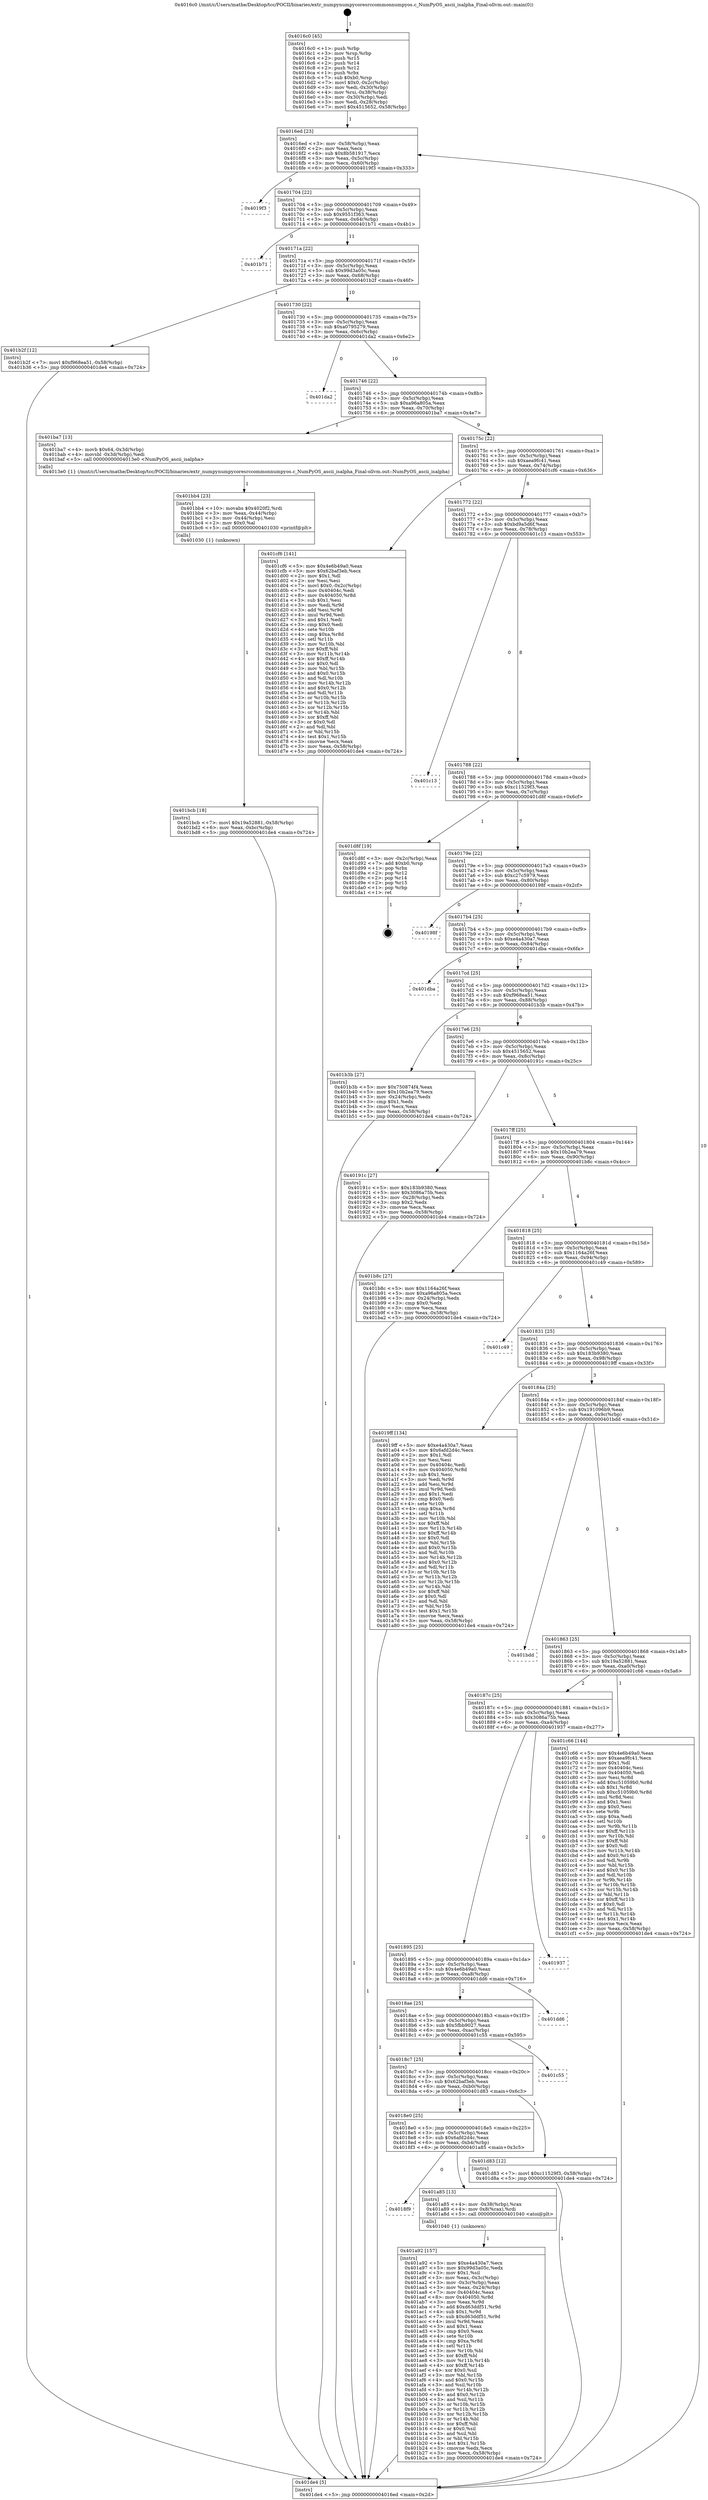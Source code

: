digraph "0x4016c0" {
  label = "0x4016c0 (/mnt/c/Users/mathe/Desktop/tcc/POCII/binaries/extr_numpynumpycoresrccommonnumpyos.c_NumPyOS_ascii_isalpha_Final-ollvm.out::main(0))"
  labelloc = "t"
  node[shape=record]

  Entry [label="",width=0.3,height=0.3,shape=circle,fillcolor=black,style=filled]
  "0x4016ed" [label="{
     0x4016ed [23]\l
     | [instrs]\l
     &nbsp;&nbsp;0x4016ed \<+3\>: mov -0x58(%rbp),%eax\l
     &nbsp;&nbsp;0x4016f0 \<+2\>: mov %eax,%ecx\l
     &nbsp;&nbsp;0x4016f2 \<+6\>: sub $0x8b581917,%ecx\l
     &nbsp;&nbsp;0x4016f8 \<+3\>: mov %eax,-0x5c(%rbp)\l
     &nbsp;&nbsp;0x4016fb \<+3\>: mov %ecx,-0x60(%rbp)\l
     &nbsp;&nbsp;0x4016fe \<+6\>: je 00000000004019f3 \<main+0x333\>\l
  }"]
  "0x4019f3" [label="{
     0x4019f3\l
  }", style=dashed]
  "0x401704" [label="{
     0x401704 [22]\l
     | [instrs]\l
     &nbsp;&nbsp;0x401704 \<+5\>: jmp 0000000000401709 \<main+0x49\>\l
     &nbsp;&nbsp;0x401709 \<+3\>: mov -0x5c(%rbp),%eax\l
     &nbsp;&nbsp;0x40170c \<+5\>: sub $0x9551f363,%eax\l
     &nbsp;&nbsp;0x401711 \<+3\>: mov %eax,-0x64(%rbp)\l
     &nbsp;&nbsp;0x401714 \<+6\>: je 0000000000401b71 \<main+0x4b1\>\l
  }"]
  Exit [label="",width=0.3,height=0.3,shape=circle,fillcolor=black,style=filled,peripheries=2]
  "0x401b71" [label="{
     0x401b71\l
  }", style=dashed]
  "0x40171a" [label="{
     0x40171a [22]\l
     | [instrs]\l
     &nbsp;&nbsp;0x40171a \<+5\>: jmp 000000000040171f \<main+0x5f\>\l
     &nbsp;&nbsp;0x40171f \<+3\>: mov -0x5c(%rbp),%eax\l
     &nbsp;&nbsp;0x401722 \<+5\>: sub $0x99d3a05c,%eax\l
     &nbsp;&nbsp;0x401727 \<+3\>: mov %eax,-0x68(%rbp)\l
     &nbsp;&nbsp;0x40172a \<+6\>: je 0000000000401b2f \<main+0x46f\>\l
  }"]
  "0x401bcb" [label="{
     0x401bcb [18]\l
     | [instrs]\l
     &nbsp;&nbsp;0x401bcb \<+7\>: movl $0x19a52881,-0x58(%rbp)\l
     &nbsp;&nbsp;0x401bd2 \<+6\>: mov %eax,-0xbc(%rbp)\l
     &nbsp;&nbsp;0x401bd8 \<+5\>: jmp 0000000000401de4 \<main+0x724\>\l
  }"]
  "0x401b2f" [label="{
     0x401b2f [12]\l
     | [instrs]\l
     &nbsp;&nbsp;0x401b2f \<+7\>: movl $0xf968ea51,-0x58(%rbp)\l
     &nbsp;&nbsp;0x401b36 \<+5\>: jmp 0000000000401de4 \<main+0x724\>\l
  }"]
  "0x401730" [label="{
     0x401730 [22]\l
     | [instrs]\l
     &nbsp;&nbsp;0x401730 \<+5\>: jmp 0000000000401735 \<main+0x75\>\l
     &nbsp;&nbsp;0x401735 \<+3\>: mov -0x5c(%rbp),%eax\l
     &nbsp;&nbsp;0x401738 \<+5\>: sub $0xa0795279,%eax\l
     &nbsp;&nbsp;0x40173d \<+3\>: mov %eax,-0x6c(%rbp)\l
     &nbsp;&nbsp;0x401740 \<+6\>: je 0000000000401da2 \<main+0x6e2\>\l
  }"]
  "0x401bb4" [label="{
     0x401bb4 [23]\l
     | [instrs]\l
     &nbsp;&nbsp;0x401bb4 \<+10\>: movabs $0x4020f2,%rdi\l
     &nbsp;&nbsp;0x401bbe \<+3\>: mov %eax,-0x44(%rbp)\l
     &nbsp;&nbsp;0x401bc1 \<+3\>: mov -0x44(%rbp),%esi\l
     &nbsp;&nbsp;0x401bc4 \<+2\>: mov $0x0,%al\l
     &nbsp;&nbsp;0x401bc6 \<+5\>: call 0000000000401030 \<printf@plt\>\l
     | [calls]\l
     &nbsp;&nbsp;0x401030 \{1\} (unknown)\l
  }"]
  "0x401da2" [label="{
     0x401da2\l
  }", style=dashed]
  "0x401746" [label="{
     0x401746 [22]\l
     | [instrs]\l
     &nbsp;&nbsp;0x401746 \<+5\>: jmp 000000000040174b \<main+0x8b\>\l
     &nbsp;&nbsp;0x40174b \<+3\>: mov -0x5c(%rbp),%eax\l
     &nbsp;&nbsp;0x40174e \<+5\>: sub $0xa96a805a,%eax\l
     &nbsp;&nbsp;0x401753 \<+3\>: mov %eax,-0x70(%rbp)\l
     &nbsp;&nbsp;0x401756 \<+6\>: je 0000000000401ba7 \<main+0x4e7\>\l
  }"]
  "0x401a92" [label="{
     0x401a92 [157]\l
     | [instrs]\l
     &nbsp;&nbsp;0x401a92 \<+5\>: mov $0xe4a430a7,%ecx\l
     &nbsp;&nbsp;0x401a97 \<+5\>: mov $0x99d3a05c,%edx\l
     &nbsp;&nbsp;0x401a9c \<+3\>: mov $0x1,%sil\l
     &nbsp;&nbsp;0x401a9f \<+3\>: mov %eax,-0x3c(%rbp)\l
     &nbsp;&nbsp;0x401aa2 \<+3\>: mov -0x3c(%rbp),%eax\l
     &nbsp;&nbsp;0x401aa5 \<+3\>: mov %eax,-0x24(%rbp)\l
     &nbsp;&nbsp;0x401aa8 \<+7\>: mov 0x40404c,%eax\l
     &nbsp;&nbsp;0x401aaf \<+8\>: mov 0x404050,%r8d\l
     &nbsp;&nbsp;0x401ab7 \<+3\>: mov %eax,%r9d\l
     &nbsp;&nbsp;0x401aba \<+7\>: add $0xd63ddf51,%r9d\l
     &nbsp;&nbsp;0x401ac1 \<+4\>: sub $0x1,%r9d\l
     &nbsp;&nbsp;0x401ac5 \<+7\>: sub $0xd63ddf51,%r9d\l
     &nbsp;&nbsp;0x401acc \<+4\>: imul %r9d,%eax\l
     &nbsp;&nbsp;0x401ad0 \<+3\>: and $0x1,%eax\l
     &nbsp;&nbsp;0x401ad3 \<+3\>: cmp $0x0,%eax\l
     &nbsp;&nbsp;0x401ad6 \<+4\>: sete %r10b\l
     &nbsp;&nbsp;0x401ada \<+4\>: cmp $0xa,%r8d\l
     &nbsp;&nbsp;0x401ade \<+4\>: setl %r11b\l
     &nbsp;&nbsp;0x401ae2 \<+3\>: mov %r10b,%bl\l
     &nbsp;&nbsp;0x401ae5 \<+3\>: xor $0xff,%bl\l
     &nbsp;&nbsp;0x401ae8 \<+3\>: mov %r11b,%r14b\l
     &nbsp;&nbsp;0x401aeb \<+4\>: xor $0xff,%r14b\l
     &nbsp;&nbsp;0x401aef \<+4\>: xor $0x0,%sil\l
     &nbsp;&nbsp;0x401af3 \<+3\>: mov %bl,%r15b\l
     &nbsp;&nbsp;0x401af6 \<+4\>: and $0x0,%r15b\l
     &nbsp;&nbsp;0x401afa \<+3\>: and %sil,%r10b\l
     &nbsp;&nbsp;0x401afd \<+3\>: mov %r14b,%r12b\l
     &nbsp;&nbsp;0x401b00 \<+4\>: and $0x0,%r12b\l
     &nbsp;&nbsp;0x401b04 \<+3\>: and %sil,%r11b\l
     &nbsp;&nbsp;0x401b07 \<+3\>: or %r10b,%r15b\l
     &nbsp;&nbsp;0x401b0a \<+3\>: or %r11b,%r12b\l
     &nbsp;&nbsp;0x401b0d \<+3\>: xor %r12b,%r15b\l
     &nbsp;&nbsp;0x401b10 \<+3\>: or %r14b,%bl\l
     &nbsp;&nbsp;0x401b13 \<+3\>: xor $0xff,%bl\l
     &nbsp;&nbsp;0x401b16 \<+4\>: or $0x0,%sil\l
     &nbsp;&nbsp;0x401b1a \<+3\>: and %sil,%bl\l
     &nbsp;&nbsp;0x401b1d \<+3\>: or %bl,%r15b\l
     &nbsp;&nbsp;0x401b20 \<+4\>: test $0x1,%r15b\l
     &nbsp;&nbsp;0x401b24 \<+3\>: cmovne %edx,%ecx\l
     &nbsp;&nbsp;0x401b27 \<+3\>: mov %ecx,-0x58(%rbp)\l
     &nbsp;&nbsp;0x401b2a \<+5\>: jmp 0000000000401de4 \<main+0x724\>\l
  }"]
  "0x401ba7" [label="{
     0x401ba7 [13]\l
     | [instrs]\l
     &nbsp;&nbsp;0x401ba7 \<+4\>: movb $0x64,-0x3d(%rbp)\l
     &nbsp;&nbsp;0x401bab \<+4\>: movsbl -0x3d(%rbp),%edi\l
     &nbsp;&nbsp;0x401baf \<+5\>: call 00000000004013e0 \<NumPyOS_ascii_isalpha\>\l
     | [calls]\l
     &nbsp;&nbsp;0x4013e0 \{1\} (/mnt/c/Users/mathe/Desktop/tcc/POCII/binaries/extr_numpynumpycoresrccommonnumpyos.c_NumPyOS_ascii_isalpha_Final-ollvm.out::NumPyOS_ascii_isalpha)\l
  }"]
  "0x40175c" [label="{
     0x40175c [22]\l
     | [instrs]\l
     &nbsp;&nbsp;0x40175c \<+5\>: jmp 0000000000401761 \<main+0xa1\>\l
     &nbsp;&nbsp;0x401761 \<+3\>: mov -0x5c(%rbp),%eax\l
     &nbsp;&nbsp;0x401764 \<+5\>: sub $0xaea9fc41,%eax\l
     &nbsp;&nbsp;0x401769 \<+3\>: mov %eax,-0x74(%rbp)\l
     &nbsp;&nbsp;0x40176c \<+6\>: je 0000000000401cf6 \<main+0x636\>\l
  }"]
  "0x4018f9" [label="{
     0x4018f9\l
  }", style=dashed]
  "0x401cf6" [label="{
     0x401cf6 [141]\l
     | [instrs]\l
     &nbsp;&nbsp;0x401cf6 \<+5\>: mov $0x4e6b49a0,%eax\l
     &nbsp;&nbsp;0x401cfb \<+5\>: mov $0x62baf3eb,%ecx\l
     &nbsp;&nbsp;0x401d00 \<+2\>: mov $0x1,%dl\l
     &nbsp;&nbsp;0x401d02 \<+2\>: xor %esi,%esi\l
     &nbsp;&nbsp;0x401d04 \<+7\>: movl $0x0,-0x2c(%rbp)\l
     &nbsp;&nbsp;0x401d0b \<+7\>: mov 0x40404c,%edi\l
     &nbsp;&nbsp;0x401d12 \<+8\>: mov 0x404050,%r8d\l
     &nbsp;&nbsp;0x401d1a \<+3\>: sub $0x1,%esi\l
     &nbsp;&nbsp;0x401d1d \<+3\>: mov %edi,%r9d\l
     &nbsp;&nbsp;0x401d20 \<+3\>: add %esi,%r9d\l
     &nbsp;&nbsp;0x401d23 \<+4\>: imul %r9d,%edi\l
     &nbsp;&nbsp;0x401d27 \<+3\>: and $0x1,%edi\l
     &nbsp;&nbsp;0x401d2a \<+3\>: cmp $0x0,%edi\l
     &nbsp;&nbsp;0x401d2d \<+4\>: sete %r10b\l
     &nbsp;&nbsp;0x401d31 \<+4\>: cmp $0xa,%r8d\l
     &nbsp;&nbsp;0x401d35 \<+4\>: setl %r11b\l
     &nbsp;&nbsp;0x401d39 \<+3\>: mov %r10b,%bl\l
     &nbsp;&nbsp;0x401d3c \<+3\>: xor $0xff,%bl\l
     &nbsp;&nbsp;0x401d3f \<+3\>: mov %r11b,%r14b\l
     &nbsp;&nbsp;0x401d42 \<+4\>: xor $0xff,%r14b\l
     &nbsp;&nbsp;0x401d46 \<+3\>: xor $0x0,%dl\l
     &nbsp;&nbsp;0x401d49 \<+3\>: mov %bl,%r15b\l
     &nbsp;&nbsp;0x401d4c \<+4\>: and $0x0,%r15b\l
     &nbsp;&nbsp;0x401d50 \<+3\>: and %dl,%r10b\l
     &nbsp;&nbsp;0x401d53 \<+3\>: mov %r14b,%r12b\l
     &nbsp;&nbsp;0x401d56 \<+4\>: and $0x0,%r12b\l
     &nbsp;&nbsp;0x401d5a \<+3\>: and %dl,%r11b\l
     &nbsp;&nbsp;0x401d5d \<+3\>: or %r10b,%r15b\l
     &nbsp;&nbsp;0x401d60 \<+3\>: or %r11b,%r12b\l
     &nbsp;&nbsp;0x401d63 \<+3\>: xor %r12b,%r15b\l
     &nbsp;&nbsp;0x401d66 \<+3\>: or %r14b,%bl\l
     &nbsp;&nbsp;0x401d69 \<+3\>: xor $0xff,%bl\l
     &nbsp;&nbsp;0x401d6c \<+3\>: or $0x0,%dl\l
     &nbsp;&nbsp;0x401d6f \<+2\>: and %dl,%bl\l
     &nbsp;&nbsp;0x401d71 \<+3\>: or %bl,%r15b\l
     &nbsp;&nbsp;0x401d74 \<+4\>: test $0x1,%r15b\l
     &nbsp;&nbsp;0x401d78 \<+3\>: cmovne %ecx,%eax\l
     &nbsp;&nbsp;0x401d7b \<+3\>: mov %eax,-0x58(%rbp)\l
     &nbsp;&nbsp;0x401d7e \<+5\>: jmp 0000000000401de4 \<main+0x724\>\l
  }"]
  "0x401772" [label="{
     0x401772 [22]\l
     | [instrs]\l
     &nbsp;&nbsp;0x401772 \<+5\>: jmp 0000000000401777 \<main+0xb7\>\l
     &nbsp;&nbsp;0x401777 \<+3\>: mov -0x5c(%rbp),%eax\l
     &nbsp;&nbsp;0x40177a \<+5\>: sub $0xbd9a5d6f,%eax\l
     &nbsp;&nbsp;0x40177f \<+3\>: mov %eax,-0x78(%rbp)\l
     &nbsp;&nbsp;0x401782 \<+6\>: je 0000000000401c13 \<main+0x553\>\l
  }"]
  "0x401a85" [label="{
     0x401a85 [13]\l
     | [instrs]\l
     &nbsp;&nbsp;0x401a85 \<+4\>: mov -0x38(%rbp),%rax\l
     &nbsp;&nbsp;0x401a89 \<+4\>: mov 0x8(%rax),%rdi\l
     &nbsp;&nbsp;0x401a8d \<+5\>: call 0000000000401040 \<atoi@plt\>\l
     | [calls]\l
     &nbsp;&nbsp;0x401040 \{1\} (unknown)\l
  }"]
  "0x401c13" [label="{
     0x401c13\l
  }", style=dashed]
  "0x401788" [label="{
     0x401788 [22]\l
     | [instrs]\l
     &nbsp;&nbsp;0x401788 \<+5\>: jmp 000000000040178d \<main+0xcd\>\l
     &nbsp;&nbsp;0x40178d \<+3\>: mov -0x5c(%rbp),%eax\l
     &nbsp;&nbsp;0x401790 \<+5\>: sub $0xc11529f3,%eax\l
     &nbsp;&nbsp;0x401795 \<+3\>: mov %eax,-0x7c(%rbp)\l
     &nbsp;&nbsp;0x401798 \<+6\>: je 0000000000401d8f \<main+0x6cf\>\l
  }"]
  "0x4018e0" [label="{
     0x4018e0 [25]\l
     | [instrs]\l
     &nbsp;&nbsp;0x4018e0 \<+5\>: jmp 00000000004018e5 \<main+0x225\>\l
     &nbsp;&nbsp;0x4018e5 \<+3\>: mov -0x5c(%rbp),%eax\l
     &nbsp;&nbsp;0x4018e8 \<+5\>: sub $0x6afd2d4c,%eax\l
     &nbsp;&nbsp;0x4018ed \<+6\>: mov %eax,-0xb4(%rbp)\l
     &nbsp;&nbsp;0x4018f3 \<+6\>: je 0000000000401a85 \<main+0x3c5\>\l
  }"]
  "0x401d8f" [label="{
     0x401d8f [19]\l
     | [instrs]\l
     &nbsp;&nbsp;0x401d8f \<+3\>: mov -0x2c(%rbp),%eax\l
     &nbsp;&nbsp;0x401d92 \<+7\>: add $0xb0,%rsp\l
     &nbsp;&nbsp;0x401d99 \<+1\>: pop %rbx\l
     &nbsp;&nbsp;0x401d9a \<+2\>: pop %r12\l
     &nbsp;&nbsp;0x401d9c \<+2\>: pop %r14\l
     &nbsp;&nbsp;0x401d9e \<+2\>: pop %r15\l
     &nbsp;&nbsp;0x401da0 \<+1\>: pop %rbp\l
     &nbsp;&nbsp;0x401da1 \<+1\>: ret\l
  }"]
  "0x40179e" [label="{
     0x40179e [22]\l
     | [instrs]\l
     &nbsp;&nbsp;0x40179e \<+5\>: jmp 00000000004017a3 \<main+0xe3\>\l
     &nbsp;&nbsp;0x4017a3 \<+3\>: mov -0x5c(%rbp),%eax\l
     &nbsp;&nbsp;0x4017a6 \<+5\>: sub $0xc27c5979,%eax\l
     &nbsp;&nbsp;0x4017ab \<+3\>: mov %eax,-0x80(%rbp)\l
     &nbsp;&nbsp;0x4017ae \<+6\>: je 000000000040198f \<main+0x2cf\>\l
  }"]
  "0x401d83" [label="{
     0x401d83 [12]\l
     | [instrs]\l
     &nbsp;&nbsp;0x401d83 \<+7\>: movl $0xc11529f3,-0x58(%rbp)\l
     &nbsp;&nbsp;0x401d8a \<+5\>: jmp 0000000000401de4 \<main+0x724\>\l
  }"]
  "0x40198f" [label="{
     0x40198f\l
  }", style=dashed]
  "0x4017b4" [label="{
     0x4017b4 [25]\l
     | [instrs]\l
     &nbsp;&nbsp;0x4017b4 \<+5\>: jmp 00000000004017b9 \<main+0xf9\>\l
     &nbsp;&nbsp;0x4017b9 \<+3\>: mov -0x5c(%rbp),%eax\l
     &nbsp;&nbsp;0x4017bc \<+5\>: sub $0xe4a430a7,%eax\l
     &nbsp;&nbsp;0x4017c1 \<+6\>: mov %eax,-0x84(%rbp)\l
     &nbsp;&nbsp;0x4017c7 \<+6\>: je 0000000000401dba \<main+0x6fa\>\l
  }"]
  "0x4018c7" [label="{
     0x4018c7 [25]\l
     | [instrs]\l
     &nbsp;&nbsp;0x4018c7 \<+5\>: jmp 00000000004018cc \<main+0x20c\>\l
     &nbsp;&nbsp;0x4018cc \<+3\>: mov -0x5c(%rbp),%eax\l
     &nbsp;&nbsp;0x4018cf \<+5\>: sub $0x62baf3eb,%eax\l
     &nbsp;&nbsp;0x4018d4 \<+6\>: mov %eax,-0xb0(%rbp)\l
     &nbsp;&nbsp;0x4018da \<+6\>: je 0000000000401d83 \<main+0x6c3\>\l
  }"]
  "0x401dba" [label="{
     0x401dba\l
  }", style=dashed]
  "0x4017cd" [label="{
     0x4017cd [25]\l
     | [instrs]\l
     &nbsp;&nbsp;0x4017cd \<+5\>: jmp 00000000004017d2 \<main+0x112\>\l
     &nbsp;&nbsp;0x4017d2 \<+3\>: mov -0x5c(%rbp),%eax\l
     &nbsp;&nbsp;0x4017d5 \<+5\>: sub $0xf968ea51,%eax\l
     &nbsp;&nbsp;0x4017da \<+6\>: mov %eax,-0x88(%rbp)\l
     &nbsp;&nbsp;0x4017e0 \<+6\>: je 0000000000401b3b \<main+0x47b\>\l
  }"]
  "0x401c55" [label="{
     0x401c55\l
  }", style=dashed]
  "0x401b3b" [label="{
     0x401b3b [27]\l
     | [instrs]\l
     &nbsp;&nbsp;0x401b3b \<+5\>: mov $0x750874f4,%eax\l
     &nbsp;&nbsp;0x401b40 \<+5\>: mov $0x10b2ea79,%ecx\l
     &nbsp;&nbsp;0x401b45 \<+3\>: mov -0x24(%rbp),%edx\l
     &nbsp;&nbsp;0x401b48 \<+3\>: cmp $0x1,%edx\l
     &nbsp;&nbsp;0x401b4b \<+3\>: cmovl %ecx,%eax\l
     &nbsp;&nbsp;0x401b4e \<+3\>: mov %eax,-0x58(%rbp)\l
     &nbsp;&nbsp;0x401b51 \<+5\>: jmp 0000000000401de4 \<main+0x724\>\l
  }"]
  "0x4017e6" [label="{
     0x4017e6 [25]\l
     | [instrs]\l
     &nbsp;&nbsp;0x4017e6 \<+5\>: jmp 00000000004017eb \<main+0x12b\>\l
     &nbsp;&nbsp;0x4017eb \<+3\>: mov -0x5c(%rbp),%eax\l
     &nbsp;&nbsp;0x4017ee \<+5\>: sub $0x4515652,%eax\l
     &nbsp;&nbsp;0x4017f3 \<+6\>: mov %eax,-0x8c(%rbp)\l
     &nbsp;&nbsp;0x4017f9 \<+6\>: je 000000000040191c \<main+0x25c\>\l
  }"]
  "0x4018ae" [label="{
     0x4018ae [25]\l
     | [instrs]\l
     &nbsp;&nbsp;0x4018ae \<+5\>: jmp 00000000004018b3 \<main+0x1f3\>\l
     &nbsp;&nbsp;0x4018b3 \<+3\>: mov -0x5c(%rbp),%eax\l
     &nbsp;&nbsp;0x4018b6 \<+5\>: sub $0x5fbb9027,%eax\l
     &nbsp;&nbsp;0x4018bb \<+6\>: mov %eax,-0xac(%rbp)\l
     &nbsp;&nbsp;0x4018c1 \<+6\>: je 0000000000401c55 \<main+0x595\>\l
  }"]
  "0x40191c" [label="{
     0x40191c [27]\l
     | [instrs]\l
     &nbsp;&nbsp;0x40191c \<+5\>: mov $0x183b9380,%eax\l
     &nbsp;&nbsp;0x401921 \<+5\>: mov $0x3086a75b,%ecx\l
     &nbsp;&nbsp;0x401926 \<+3\>: mov -0x28(%rbp),%edx\l
     &nbsp;&nbsp;0x401929 \<+3\>: cmp $0x2,%edx\l
     &nbsp;&nbsp;0x40192c \<+3\>: cmovne %ecx,%eax\l
     &nbsp;&nbsp;0x40192f \<+3\>: mov %eax,-0x58(%rbp)\l
     &nbsp;&nbsp;0x401932 \<+5\>: jmp 0000000000401de4 \<main+0x724\>\l
  }"]
  "0x4017ff" [label="{
     0x4017ff [25]\l
     | [instrs]\l
     &nbsp;&nbsp;0x4017ff \<+5\>: jmp 0000000000401804 \<main+0x144\>\l
     &nbsp;&nbsp;0x401804 \<+3\>: mov -0x5c(%rbp),%eax\l
     &nbsp;&nbsp;0x401807 \<+5\>: sub $0x10b2ea79,%eax\l
     &nbsp;&nbsp;0x40180c \<+6\>: mov %eax,-0x90(%rbp)\l
     &nbsp;&nbsp;0x401812 \<+6\>: je 0000000000401b8c \<main+0x4cc\>\l
  }"]
  "0x401de4" [label="{
     0x401de4 [5]\l
     | [instrs]\l
     &nbsp;&nbsp;0x401de4 \<+5\>: jmp 00000000004016ed \<main+0x2d\>\l
  }"]
  "0x4016c0" [label="{
     0x4016c0 [45]\l
     | [instrs]\l
     &nbsp;&nbsp;0x4016c0 \<+1\>: push %rbp\l
     &nbsp;&nbsp;0x4016c1 \<+3\>: mov %rsp,%rbp\l
     &nbsp;&nbsp;0x4016c4 \<+2\>: push %r15\l
     &nbsp;&nbsp;0x4016c6 \<+2\>: push %r14\l
     &nbsp;&nbsp;0x4016c8 \<+2\>: push %r12\l
     &nbsp;&nbsp;0x4016ca \<+1\>: push %rbx\l
     &nbsp;&nbsp;0x4016cb \<+7\>: sub $0xb0,%rsp\l
     &nbsp;&nbsp;0x4016d2 \<+7\>: movl $0x0,-0x2c(%rbp)\l
     &nbsp;&nbsp;0x4016d9 \<+3\>: mov %edi,-0x30(%rbp)\l
     &nbsp;&nbsp;0x4016dc \<+4\>: mov %rsi,-0x38(%rbp)\l
     &nbsp;&nbsp;0x4016e0 \<+3\>: mov -0x30(%rbp),%edi\l
     &nbsp;&nbsp;0x4016e3 \<+3\>: mov %edi,-0x28(%rbp)\l
     &nbsp;&nbsp;0x4016e6 \<+7\>: movl $0x4515652,-0x58(%rbp)\l
  }"]
  "0x401dd6" [label="{
     0x401dd6\l
  }", style=dashed]
  "0x401b8c" [label="{
     0x401b8c [27]\l
     | [instrs]\l
     &nbsp;&nbsp;0x401b8c \<+5\>: mov $0x1164a26f,%eax\l
     &nbsp;&nbsp;0x401b91 \<+5\>: mov $0xa96a805a,%ecx\l
     &nbsp;&nbsp;0x401b96 \<+3\>: mov -0x24(%rbp),%edx\l
     &nbsp;&nbsp;0x401b99 \<+3\>: cmp $0x0,%edx\l
     &nbsp;&nbsp;0x401b9c \<+3\>: cmove %ecx,%eax\l
     &nbsp;&nbsp;0x401b9f \<+3\>: mov %eax,-0x58(%rbp)\l
     &nbsp;&nbsp;0x401ba2 \<+5\>: jmp 0000000000401de4 \<main+0x724\>\l
  }"]
  "0x401818" [label="{
     0x401818 [25]\l
     | [instrs]\l
     &nbsp;&nbsp;0x401818 \<+5\>: jmp 000000000040181d \<main+0x15d\>\l
     &nbsp;&nbsp;0x40181d \<+3\>: mov -0x5c(%rbp),%eax\l
     &nbsp;&nbsp;0x401820 \<+5\>: sub $0x1164a26f,%eax\l
     &nbsp;&nbsp;0x401825 \<+6\>: mov %eax,-0x94(%rbp)\l
     &nbsp;&nbsp;0x40182b \<+6\>: je 0000000000401c49 \<main+0x589\>\l
  }"]
  "0x401895" [label="{
     0x401895 [25]\l
     | [instrs]\l
     &nbsp;&nbsp;0x401895 \<+5\>: jmp 000000000040189a \<main+0x1da\>\l
     &nbsp;&nbsp;0x40189a \<+3\>: mov -0x5c(%rbp),%eax\l
     &nbsp;&nbsp;0x40189d \<+5\>: sub $0x4e6b49a0,%eax\l
     &nbsp;&nbsp;0x4018a2 \<+6\>: mov %eax,-0xa8(%rbp)\l
     &nbsp;&nbsp;0x4018a8 \<+6\>: je 0000000000401dd6 \<main+0x716\>\l
  }"]
  "0x401c49" [label="{
     0x401c49\l
  }", style=dashed]
  "0x401831" [label="{
     0x401831 [25]\l
     | [instrs]\l
     &nbsp;&nbsp;0x401831 \<+5\>: jmp 0000000000401836 \<main+0x176\>\l
     &nbsp;&nbsp;0x401836 \<+3\>: mov -0x5c(%rbp),%eax\l
     &nbsp;&nbsp;0x401839 \<+5\>: sub $0x183b9380,%eax\l
     &nbsp;&nbsp;0x40183e \<+6\>: mov %eax,-0x98(%rbp)\l
     &nbsp;&nbsp;0x401844 \<+6\>: je 00000000004019ff \<main+0x33f\>\l
  }"]
  "0x401937" [label="{
     0x401937\l
  }", style=dashed]
  "0x4019ff" [label="{
     0x4019ff [134]\l
     | [instrs]\l
     &nbsp;&nbsp;0x4019ff \<+5\>: mov $0xe4a430a7,%eax\l
     &nbsp;&nbsp;0x401a04 \<+5\>: mov $0x6afd2d4c,%ecx\l
     &nbsp;&nbsp;0x401a09 \<+2\>: mov $0x1,%dl\l
     &nbsp;&nbsp;0x401a0b \<+2\>: xor %esi,%esi\l
     &nbsp;&nbsp;0x401a0d \<+7\>: mov 0x40404c,%edi\l
     &nbsp;&nbsp;0x401a14 \<+8\>: mov 0x404050,%r8d\l
     &nbsp;&nbsp;0x401a1c \<+3\>: sub $0x1,%esi\l
     &nbsp;&nbsp;0x401a1f \<+3\>: mov %edi,%r9d\l
     &nbsp;&nbsp;0x401a22 \<+3\>: add %esi,%r9d\l
     &nbsp;&nbsp;0x401a25 \<+4\>: imul %r9d,%edi\l
     &nbsp;&nbsp;0x401a29 \<+3\>: and $0x1,%edi\l
     &nbsp;&nbsp;0x401a2c \<+3\>: cmp $0x0,%edi\l
     &nbsp;&nbsp;0x401a2f \<+4\>: sete %r10b\l
     &nbsp;&nbsp;0x401a33 \<+4\>: cmp $0xa,%r8d\l
     &nbsp;&nbsp;0x401a37 \<+4\>: setl %r11b\l
     &nbsp;&nbsp;0x401a3b \<+3\>: mov %r10b,%bl\l
     &nbsp;&nbsp;0x401a3e \<+3\>: xor $0xff,%bl\l
     &nbsp;&nbsp;0x401a41 \<+3\>: mov %r11b,%r14b\l
     &nbsp;&nbsp;0x401a44 \<+4\>: xor $0xff,%r14b\l
     &nbsp;&nbsp;0x401a48 \<+3\>: xor $0x0,%dl\l
     &nbsp;&nbsp;0x401a4b \<+3\>: mov %bl,%r15b\l
     &nbsp;&nbsp;0x401a4e \<+4\>: and $0x0,%r15b\l
     &nbsp;&nbsp;0x401a52 \<+3\>: and %dl,%r10b\l
     &nbsp;&nbsp;0x401a55 \<+3\>: mov %r14b,%r12b\l
     &nbsp;&nbsp;0x401a58 \<+4\>: and $0x0,%r12b\l
     &nbsp;&nbsp;0x401a5c \<+3\>: and %dl,%r11b\l
     &nbsp;&nbsp;0x401a5f \<+3\>: or %r10b,%r15b\l
     &nbsp;&nbsp;0x401a62 \<+3\>: or %r11b,%r12b\l
     &nbsp;&nbsp;0x401a65 \<+3\>: xor %r12b,%r15b\l
     &nbsp;&nbsp;0x401a68 \<+3\>: or %r14b,%bl\l
     &nbsp;&nbsp;0x401a6b \<+3\>: xor $0xff,%bl\l
     &nbsp;&nbsp;0x401a6e \<+3\>: or $0x0,%dl\l
     &nbsp;&nbsp;0x401a71 \<+2\>: and %dl,%bl\l
     &nbsp;&nbsp;0x401a73 \<+3\>: or %bl,%r15b\l
     &nbsp;&nbsp;0x401a76 \<+4\>: test $0x1,%r15b\l
     &nbsp;&nbsp;0x401a7a \<+3\>: cmovne %ecx,%eax\l
     &nbsp;&nbsp;0x401a7d \<+3\>: mov %eax,-0x58(%rbp)\l
     &nbsp;&nbsp;0x401a80 \<+5\>: jmp 0000000000401de4 \<main+0x724\>\l
  }"]
  "0x40184a" [label="{
     0x40184a [25]\l
     | [instrs]\l
     &nbsp;&nbsp;0x40184a \<+5\>: jmp 000000000040184f \<main+0x18f\>\l
     &nbsp;&nbsp;0x40184f \<+3\>: mov -0x5c(%rbp),%eax\l
     &nbsp;&nbsp;0x401852 \<+5\>: sub $0x191096b9,%eax\l
     &nbsp;&nbsp;0x401857 \<+6\>: mov %eax,-0x9c(%rbp)\l
     &nbsp;&nbsp;0x40185d \<+6\>: je 0000000000401bdd \<main+0x51d\>\l
  }"]
  "0x40187c" [label="{
     0x40187c [25]\l
     | [instrs]\l
     &nbsp;&nbsp;0x40187c \<+5\>: jmp 0000000000401881 \<main+0x1c1\>\l
     &nbsp;&nbsp;0x401881 \<+3\>: mov -0x5c(%rbp),%eax\l
     &nbsp;&nbsp;0x401884 \<+5\>: sub $0x3086a75b,%eax\l
     &nbsp;&nbsp;0x401889 \<+6\>: mov %eax,-0xa4(%rbp)\l
     &nbsp;&nbsp;0x40188f \<+6\>: je 0000000000401937 \<main+0x277\>\l
  }"]
  "0x401bdd" [label="{
     0x401bdd\l
  }", style=dashed]
  "0x401863" [label="{
     0x401863 [25]\l
     | [instrs]\l
     &nbsp;&nbsp;0x401863 \<+5\>: jmp 0000000000401868 \<main+0x1a8\>\l
     &nbsp;&nbsp;0x401868 \<+3\>: mov -0x5c(%rbp),%eax\l
     &nbsp;&nbsp;0x40186b \<+5\>: sub $0x19a52881,%eax\l
     &nbsp;&nbsp;0x401870 \<+6\>: mov %eax,-0xa0(%rbp)\l
     &nbsp;&nbsp;0x401876 \<+6\>: je 0000000000401c66 \<main+0x5a6\>\l
  }"]
  "0x401c66" [label="{
     0x401c66 [144]\l
     | [instrs]\l
     &nbsp;&nbsp;0x401c66 \<+5\>: mov $0x4e6b49a0,%eax\l
     &nbsp;&nbsp;0x401c6b \<+5\>: mov $0xaea9fc41,%ecx\l
     &nbsp;&nbsp;0x401c70 \<+2\>: mov $0x1,%dl\l
     &nbsp;&nbsp;0x401c72 \<+7\>: mov 0x40404c,%esi\l
     &nbsp;&nbsp;0x401c79 \<+7\>: mov 0x404050,%edi\l
     &nbsp;&nbsp;0x401c80 \<+3\>: mov %esi,%r8d\l
     &nbsp;&nbsp;0x401c83 \<+7\>: add $0xc51059b0,%r8d\l
     &nbsp;&nbsp;0x401c8a \<+4\>: sub $0x1,%r8d\l
     &nbsp;&nbsp;0x401c8e \<+7\>: sub $0xc51059b0,%r8d\l
     &nbsp;&nbsp;0x401c95 \<+4\>: imul %r8d,%esi\l
     &nbsp;&nbsp;0x401c99 \<+3\>: and $0x1,%esi\l
     &nbsp;&nbsp;0x401c9c \<+3\>: cmp $0x0,%esi\l
     &nbsp;&nbsp;0x401c9f \<+4\>: sete %r9b\l
     &nbsp;&nbsp;0x401ca3 \<+3\>: cmp $0xa,%edi\l
     &nbsp;&nbsp;0x401ca6 \<+4\>: setl %r10b\l
     &nbsp;&nbsp;0x401caa \<+3\>: mov %r9b,%r11b\l
     &nbsp;&nbsp;0x401cad \<+4\>: xor $0xff,%r11b\l
     &nbsp;&nbsp;0x401cb1 \<+3\>: mov %r10b,%bl\l
     &nbsp;&nbsp;0x401cb4 \<+3\>: xor $0xff,%bl\l
     &nbsp;&nbsp;0x401cb7 \<+3\>: xor $0x0,%dl\l
     &nbsp;&nbsp;0x401cba \<+3\>: mov %r11b,%r14b\l
     &nbsp;&nbsp;0x401cbd \<+4\>: and $0x0,%r14b\l
     &nbsp;&nbsp;0x401cc1 \<+3\>: and %dl,%r9b\l
     &nbsp;&nbsp;0x401cc4 \<+3\>: mov %bl,%r15b\l
     &nbsp;&nbsp;0x401cc7 \<+4\>: and $0x0,%r15b\l
     &nbsp;&nbsp;0x401ccb \<+3\>: and %dl,%r10b\l
     &nbsp;&nbsp;0x401cce \<+3\>: or %r9b,%r14b\l
     &nbsp;&nbsp;0x401cd1 \<+3\>: or %r10b,%r15b\l
     &nbsp;&nbsp;0x401cd4 \<+3\>: xor %r15b,%r14b\l
     &nbsp;&nbsp;0x401cd7 \<+3\>: or %bl,%r11b\l
     &nbsp;&nbsp;0x401cda \<+4\>: xor $0xff,%r11b\l
     &nbsp;&nbsp;0x401cde \<+3\>: or $0x0,%dl\l
     &nbsp;&nbsp;0x401ce1 \<+3\>: and %dl,%r11b\l
     &nbsp;&nbsp;0x401ce4 \<+3\>: or %r11b,%r14b\l
     &nbsp;&nbsp;0x401ce7 \<+4\>: test $0x1,%r14b\l
     &nbsp;&nbsp;0x401ceb \<+3\>: cmovne %ecx,%eax\l
     &nbsp;&nbsp;0x401cee \<+3\>: mov %eax,-0x58(%rbp)\l
     &nbsp;&nbsp;0x401cf1 \<+5\>: jmp 0000000000401de4 \<main+0x724\>\l
  }"]
  Entry -> "0x4016c0" [label=" 1"]
  "0x4016ed" -> "0x4019f3" [label=" 0"]
  "0x4016ed" -> "0x401704" [label=" 11"]
  "0x401d8f" -> Exit [label=" 1"]
  "0x401704" -> "0x401b71" [label=" 0"]
  "0x401704" -> "0x40171a" [label=" 11"]
  "0x401d83" -> "0x401de4" [label=" 1"]
  "0x40171a" -> "0x401b2f" [label=" 1"]
  "0x40171a" -> "0x401730" [label=" 10"]
  "0x401cf6" -> "0x401de4" [label=" 1"]
  "0x401730" -> "0x401da2" [label=" 0"]
  "0x401730" -> "0x401746" [label=" 10"]
  "0x401c66" -> "0x401de4" [label=" 1"]
  "0x401746" -> "0x401ba7" [label=" 1"]
  "0x401746" -> "0x40175c" [label=" 9"]
  "0x401bcb" -> "0x401de4" [label=" 1"]
  "0x40175c" -> "0x401cf6" [label=" 1"]
  "0x40175c" -> "0x401772" [label=" 8"]
  "0x401bb4" -> "0x401bcb" [label=" 1"]
  "0x401772" -> "0x401c13" [label=" 0"]
  "0x401772" -> "0x401788" [label=" 8"]
  "0x401ba7" -> "0x401bb4" [label=" 1"]
  "0x401788" -> "0x401d8f" [label=" 1"]
  "0x401788" -> "0x40179e" [label=" 7"]
  "0x401b3b" -> "0x401de4" [label=" 1"]
  "0x40179e" -> "0x40198f" [label=" 0"]
  "0x40179e" -> "0x4017b4" [label=" 7"]
  "0x401b2f" -> "0x401de4" [label=" 1"]
  "0x4017b4" -> "0x401dba" [label=" 0"]
  "0x4017b4" -> "0x4017cd" [label=" 7"]
  "0x401a85" -> "0x401a92" [label=" 1"]
  "0x4017cd" -> "0x401b3b" [label=" 1"]
  "0x4017cd" -> "0x4017e6" [label=" 6"]
  "0x4018e0" -> "0x4018f9" [label=" 0"]
  "0x4017e6" -> "0x40191c" [label=" 1"]
  "0x4017e6" -> "0x4017ff" [label=" 5"]
  "0x40191c" -> "0x401de4" [label=" 1"]
  "0x4016c0" -> "0x4016ed" [label=" 1"]
  "0x401de4" -> "0x4016ed" [label=" 10"]
  "0x401b8c" -> "0x401de4" [label=" 1"]
  "0x4017ff" -> "0x401b8c" [label=" 1"]
  "0x4017ff" -> "0x401818" [label=" 4"]
  "0x4018c7" -> "0x4018e0" [label=" 1"]
  "0x401818" -> "0x401c49" [label=" 0"]
  "0x401818" -> "0x401831" [label=" 4"]
  "0x401a92" -> "0x401de4" [label=" 1"]
  "0x401831" -> "0x4019ff" [label=" 1"]
  "0x401831" -> "0x40184a" [label=" 3"]
  "0x4019ff" -> "0x401de4" [label=" 1"]
  "0x4018ae" -> "0x4018c7" [label=" 2"]
  "0x40184a" -> "0x401bdd" [label=" 0"]
  "0x40184a" -> "0x401863" [label=" 3"]
  "0x4018e0" -> "0x401a85" [label=" 1"]
  "0x401863" -> "0x401c66" [label=" 1"]
  "0x401863" -> "0x40187c" [label=" 2"]
  "0x4018ae" -> "0x401c55" [label=" 0"]
  "0x40187c" -> "0x401937" [label=" 0"]
  "0x40187c" -> "0x401895" [label=" 2"]
  "0x4018c7" -> "0x401d83" [label=" 1"]
  "0x401895" -> "0x401dd6" [label=" 0"]
  "0x401895" -> "0x4018ae" [label=" 2"]
}
